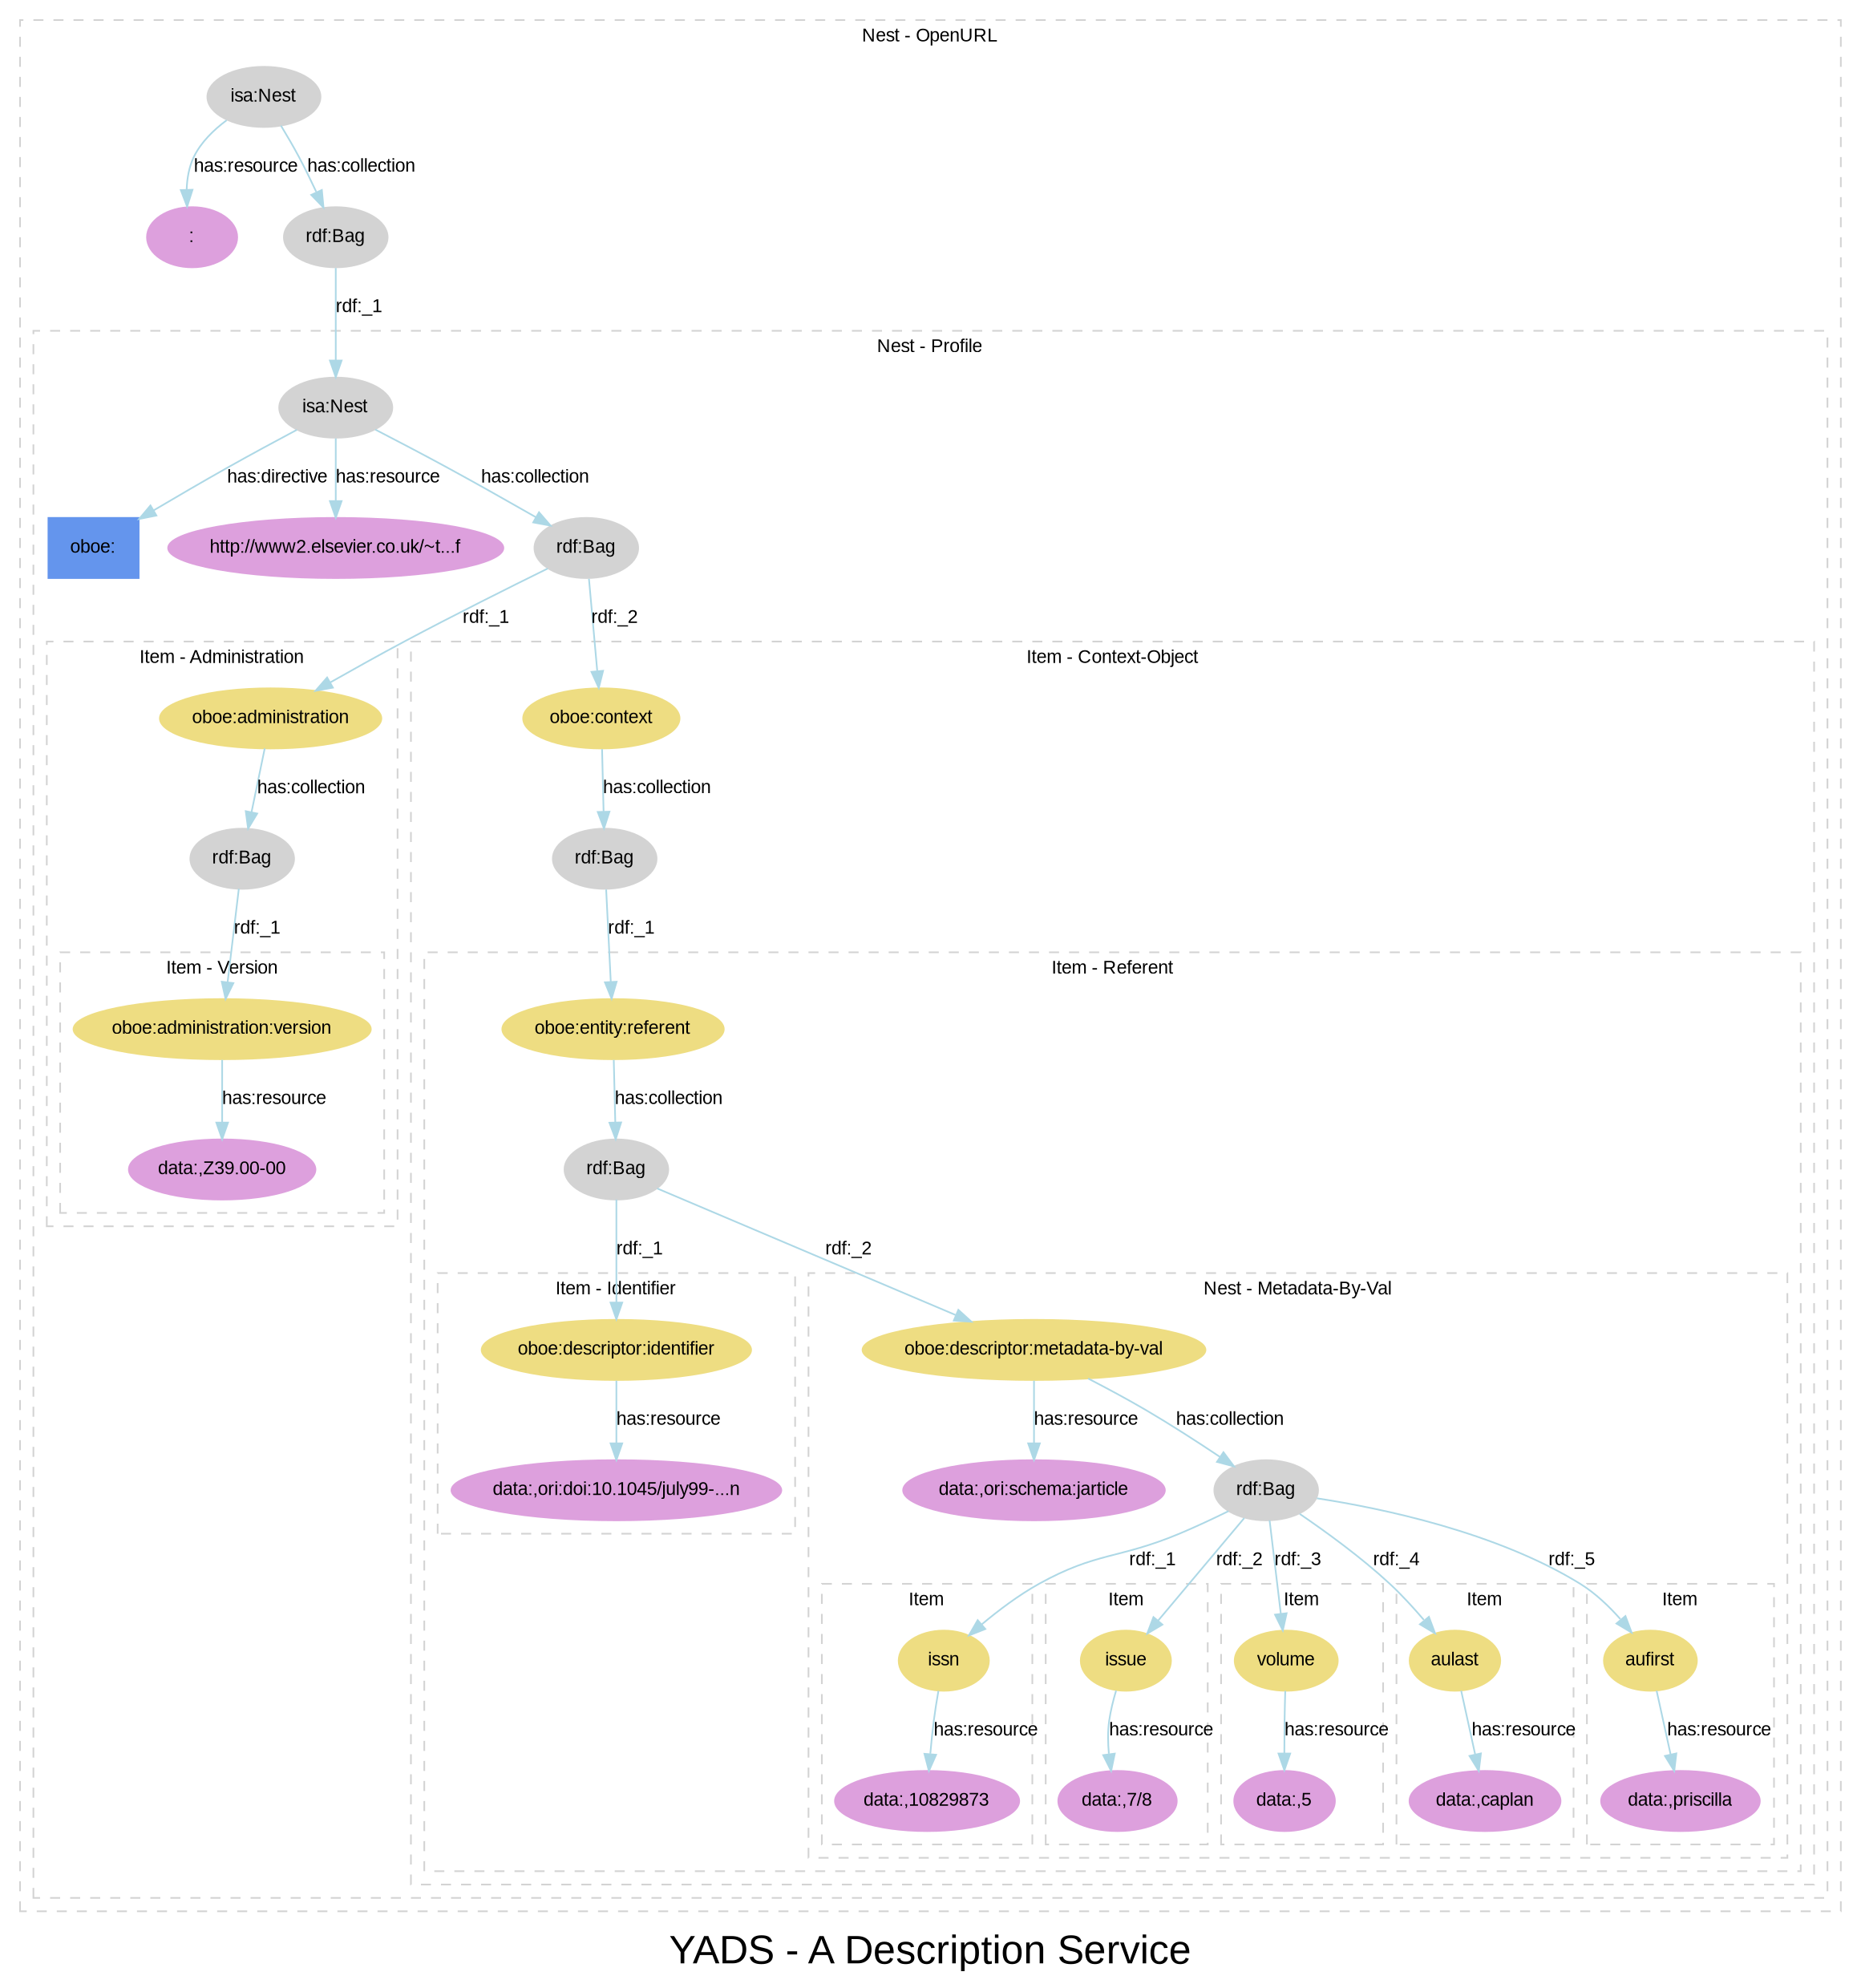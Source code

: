 
digraph yads { 

graph [
  fontname=arial, fontsize=24
  label="YADS - A Description Service"
];
node [
  fontname=arial, fontsize=11, fontcolor=black,
  style=filled, color=cornflowerblue,
];
edge [
  fontname=arial, fontsize=11, fontcolor=black,
  style=filled, color=lightblue,
];
rankdir=TB;

subgraph cluster_1 {

  style=dashed; color=lightgrey;
  fontname=arial; fontsize=11;
  fontcolor="black"; label="Nest - OpenURL";

  ":_1" [label="isa:Nest", color=lightgrey, URL="http://www2.elsevier.co.uk/~tony/1014/yads-schema-2002-04-03#Nest"];
  ":_1" -> ":" [label="has:resource", URL="http://www2.elsevier.co.uk/~tony/1014/yads-schema-2002-04-03#resource"];
  ":_1" -> ":_2" [label="has:collection", URL="http://www2.elsevier.co.uk/~tony/1014/yads-schema-2002-04-03#collection"];
  ":_2" [label="rdf:Bag", color=lightgrey];
  ":" [color=plum, URL=""];
  ":_2" [label="rdf:Bag", color=lightgrey, URL="http://www.w3.org/1999/02/22-rdf-syntax-ns#Bag"];
  ":_2" -> ":_3" [label="rdf:_1", URL="http://www.w3.org/1999/02/22-rdf-syntax-ns#_1"];
":_3" [label="isa:Nest"]

subgraph cluster_3 {

  style=dashed; color=lightgrey;
  fontname=arial; fontsize=11;
  fontcolor="black"; label="Nest - Profile";

  ":_3" [label="isa:Nest", color=lightgrey, URL="http://www2.elsevier.co.uk/~tony/1014/yads-schema-2002-04-03#Nest"];
  ":_3" -> "node_1" [label="has:directive", URL="http://www2.elsevier.co.uk/~tony/1014/yads-schema-2002-04-03#directive"];
  ":_3" -> "http://www2.elsevier.co.uk/~t...f" [label="has:resource", URL="http://www2.elsevier.co.uk/~tony/1014/yads-schema-2002-04-03#resource"];
  ":_3" -> ":_4" [label="has:collection", URL="http://www2.elsevier.co.uk/~tony/1014/yads-schema-2002-04-03#collection"];
  ":_4" [label="rdf:Bag", color=lightgrey];
  "node_1" [shape=box, label="oboe:"];
  "http://www2.elsevier.co.uk/~t...f" [color=plum, URL="http://www2.elsevier.co.uk/~tony/oboe/oboe.rdf"];
  ":_4" [label="rdf:Bag", color=lightgrey, URL="http://www.w3.org/1999/02/22-rdf-syntax-ns#Bag"];
  ":_4" -> ":_5" [label="rdf:_1", URL="http://www.w3.org/1999/02/22-rdf-syntax-ns#_1"];
":_5" [label="isa:Item"]
  ":_4" -> ":_8" [label="rdf:_2", URL="http://www.w3.org/1999/02/22-rdf-syntax-ns#_2"];
":_8" [label="isa:Item"]

subgraph cluster_5 {

  style=dashed; color=lightgrey;
  fontname=arial; fontsize=11;
  fontcolor="black"; label="Item - Administration";

  ":_5" [label="oboe:administration", color=lightgoldenrod];

  ":_5" -> ":_6" [label="has:collection", URL="http://www2.elsevier.co.uk/~tony/1014/yads-schema-2002-04-03#collection"];
  ":_6" [label="rdf:Bag", color=lightgrey];
  ":_6" [label="rdf:Bag", color=lightgrey, URL="http://www.w3.org/1999/02/22-rdf-syntax-ns#Bag"];
  ":_6" -> ":_7" [label="rdf:_1", URL="http://www.w3.org/1999/02/22-rdf-syntax-ns#_1"];
":_7" [label="isa:Item"]

subgraph cluster_7 {

  style=dashed; color=lightgrey;
  fontname=arial; fontsize=11;
  fontcolor="black"; label="Item - Version";

  ":_7" [label="oboe:administration:version", color=lightgoldenrod];

  ":_7" -> "data:,Z39.00-00" [label="has:resource", URL="http://www2.elsevier.co.uk/~tony/1014/yads-schema-2002-04-03#resource"];
  "data:,Z39.00-00" [color=plum, URL="data:,Z39.00-00"];
}

}

subgraph cluster_8 {

  style=dashed; color=lightgrey;
  fontname=arial; fontsize=11;
  fontcolor="black"; label="Item - Context-Object";

  ":_8" [label="oboe:context", color=lightgoldenrod];

  ":_8" -> ":_9" [label="has:collection", URL="http://www2.elsevier.co.uk/~tony/1014/yads-schema-2002-04-03#collection"];
  ":_9" [label="rdf:Bag", color=lightgrey];
  ":_9" [label="rdf:Bag", color=lightgrey, URL="http://www.w3.org/1999/02/22-rdf-syntax-ns#Bag"];
  ":_9" -> ":_10" [label="rdf:_1", URL="http://www.w3.org/1999/02/22-rdf-syntax-ns#_1"];
":_10" [label="isa:Item"]

subgraph cluster_10 {

  style=dashed; color=lightgrey;
  fontname=arial; fontsize=11;
  fontcolor="black"; label="Item - Referent";

  ":_10" [label="oboe:entity:referent", color=lightgoldenrod];

  ":_10" -> ":_11" [label="has:collection", URL="http://www2.elsevier.co.uk/~tony/1014/yads-schema-2002-04-03#collection"];
  ":_11" [label="rdf:Bag", color=lightgrey];
  ":_11" [label="rdf:Bag", color=lightgrey, URL="http://www.w3.org/1999/02/22-rdf-syntax-ns#Bag"];
  ":_11" -> ":_12" [label="rdf:_1", URL="http://www.w3.org/1999/02/22-rdf-syntax-ns#_1"];
":_12" [label="isa:Item"]
  ":_11" -> ":_13" [label="rdf:_2", URL="http://www.w3.org/1999/02/22-rdf-syntax-ns#_2"];
":_13" [label="isa:Nest"]

subgraph cluster_12 {

  style=dashed; color=lightgrey;
  fontname=arial; fontsize=11;
  fontcolor="black"; label="Item - Identifier";

  ":_12" [label="oboe:descriptor:identifier", color=lightgoldenrod];

  ":_12" -> "data:,ori:doi:10.1045/july99-...n" [label="has:resource", URL="http://www2.elsevier.co.uk/~tony/1014/yads-schema-2002-04-03#resource"];
  "data:,ori:doi:10.1045/july99-...n" [color=plum, URL="data:,ori:doi:10.1045/july99-caplan"];
}

subgraph cluster_13 {

  style=dashed; color=lightgrey;
  fontname=arial; fontsize=11;
  fontcolor="black"; label="Nest - Metadata-By-Val";

  ":_13" [label="oboe:descriptor:metadata-by-val", color=lightgoldenrod];

  ":_13" -> "data:,ori:schema:jarticle" [label="has:resource", URL="http://www2.elsevier.co.uk/~tony/1014/yads-schema-2002-04-03#resource"];
  ":_13" -> ":_14" [label="has:collection", URL="http://www2.elsevier.co.uk/~tony/1014/yads-schema-2002-04-03#collection"];
  ":_14" [label="rdf:Bag", color=lightgrey];
  "data:,ori:schema:jarticle" [color=plum, URL="data:,ori:schema:jarticle"];
  ":_14" [label="rdf:Bag", color=lightgrey, URL="http://www.w3.org/1999/02/22-rdf-syntax-ns#Bag"];
  ":_14" -> ":_15" [label="rdf:_1", URL="http://www.w3.org/1999/02/22-rdf-syntax-ns#_1"];
":_15" [label="isa:Item"]
  ":_14" -> ":_16" [label="rdf:_2", URL="http://www.w3.org/1999/02/22-rdf-syntax-ns#_2"];
":_16" [label="isa:Item"]
  ":_14" -> ":_17" [label="rdf:_3", URL="http://www.w3.org/1999/02/22-rdf-syntax-ns#_3"];
":_17" [label="isa:Item"]
  ":_14" -> ":_18" [label="rdf:_4", URL="http://www.w3.org/1999/02/22-rdf-syntax-ns#_4"];
":_18" [label="isa:Item"]
  ":_14" -> ":_19" [label="rdf:_5", URL="http://www.w3.org/1999/02/22-rdf-syntax-ns#_5"];
":_19" [label="isa:Item"]

subgraph cluster_15 {

  style=dashed; color=lightgrey;
  fontname=arial; fontsize=11;
  fontcolor="black"; label="Item";

  ":_15" [label="issn", color=lightgoldenrod];

  ":_15" -> "data:,10829873" [label="has:resource", URL="http://www2.elsevier.co.uk/~tony/1014/yads-schema-2002-04-03#resource"];
  "data:,10829873" [color=plum, URL="data:,10829873"];
}

subgraph cluster_16 {

  style=dashed; color=lightgrey;
  fontname=arial; fontsize=11;
  fontcolor="black"; label="Item";

  ":_16" [label="issue", color=lightgoldenrod];

  ":_16" -> "data:,7/8" [label="has:resource", URL="http://www2.elsevier.co.uk/~tony/1014/yads-schema-2002-04-03#resource"];
  "data:,7/8" [color=plum, URL="data:,7/8"];
}

subgraph cluster_17 {

  style=dashed; color=lightgrey;
  fontname=arial; fontsize=11;
  fontcolor="black"; label="Item";

  ":_17" [label="volume", color=lightgoldenrod];

  ":_17" -> "data:,5" [label="has:resource", URL="http://www2.elsevier.co.uk/~tony/1014/yads-schema-2002-04-03#resource"];
  "data:,5" [color=plum, URL="data:,5"];
}

subgraph cluster_18 {

  style=dashed; color=lightgrey;
  fontname=arial; fontsize=11;
  fontcolor="black"; label="Item";

  ":_18" [label="aulast", color=lightgoldenrod];

  ":_18" -> "data:,caplan" [label="has:resource", URL="http://www2.elsevier.co.uk/~tony/1014/yads-schema-2002-04-03#resource"];
  "data:,caplan" [color=plum, URL="data:,caplan"];
}

subgraph cluster_19 {

  style=dashed; color=lightgrey;
  fontname=arial; fontsize=11;
  fontcolor="black"; label="Item";

  ":_19" [label="aufirst", color=lightgoldenrod];

  ":_19" -> "data:,priscilla" [label="has:resource", URL="http://www2.elsevier.co.uk/~tony/1014/yads-schema-2002-04-03#resource"];
  "data:,priscilla" [color=plum, URL="data:,priscilla"];
}

}

}

}

}

}

}
